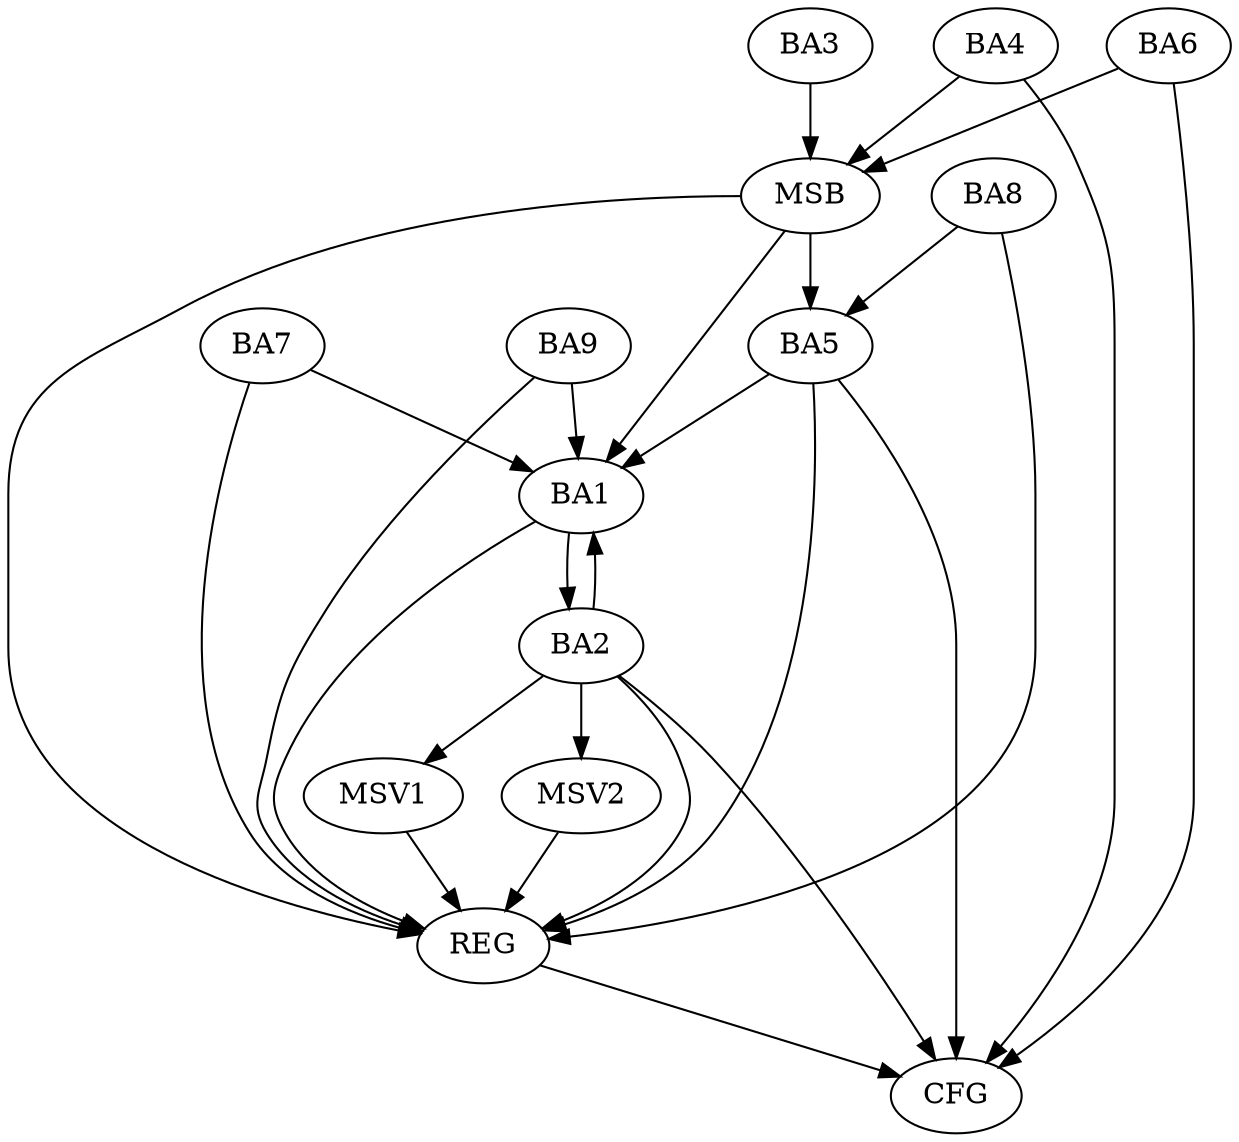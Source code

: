 strict digraph G {
  BA1 [ label="BA1" ];
  BA2 [ label="BA2" ];
  BA3 [ label="BA3" ];
  BA4 [ label="BA4" ];
  BA5 [ label="BA5" ];
  BA6 [ label="BA6" ];
  BA7 [ label="BA7" ];
  BA8 [ label="BA8" ];
  BA9 [ label="BA9" ];
  REG [ label="REG" ];
  MSB [ label="MSB" ];
  CFG [ label="CFG" ];
  MSV1 [ label="MSV1" ];
  MSV2 [ label="MSV2" ];
  BA1 -> BA2;
  BA2 -> BA1;
  BA5 -> BA1;
  BA7 -> BA1;
  BA8 -> BA5;
  BA9 -> BA1;
  BA1 -> REG;
  BA2 -> REG;
  BA5 -> REG;
  BA7 -> REG;
  BA8 -> REG;
  BA9 -> REG;
  BA3 -> MSB;
  MSB -> BA1;
  MSB -> REG;
  BA4 -> MSB;
  BA6 -> MSB;
  MSB -> BA5;
  BA5 -> CFG;
  BA6 -> CFG;
  BA4 -> CFG;
  BA2 -> CFG;
  REG -> CFG;
  BA2 -> MSV1;
  MSV1 -> REG;
  BA2 -> MSV2;
  MSV2 -> REG;
}
